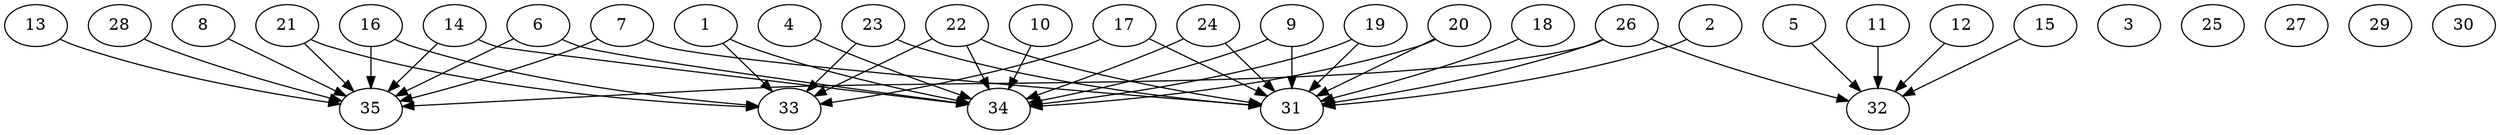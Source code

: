// DAG automatically generated by daggen at Thu Oct  3 14:05:37 2019
// ./daggen --dot -n 35 --ccr 0.4 --fat 0.9 --regular 0.7 --density 0.6 --mindata 5242880 --maxdata 52428800 
digraph G {
  1 [size="106577920", alpha="0.16", expect_size="42631168"] 
  1 -> 33 [size ="42631168"]
  1 -> 34 [size ="42631168"]
  2 [size="109570560", alpha="0.13", expect_size="43828224"] 
  2 -> 31 [size ="43828224"]
  3 [size="90391040", alpha="0.12", expect_size="36156416"] 
  4 [size="58268160", alpha="0.12", expect_size="23307264"] 
  4 -> 34 [size ="23307264"]
  5 [size="29463040", alpha="0.11", expect_size="11785216"] 
  5 -> 32 [size ="11785216"]
  6 [size="25697280", alpha="0.09", expect_size="10278912"] 
  6 -> 34 [size ="10278912"]
  6 -> 35 [size ="10278912"]
  7 [size="20482560", alpha="0.06", expect_size="8193024"] 
  7 -> 31 [size ="8193024"]
  7 -> 35 [size ="8193024"]
  8 [size="129902080", alpha="0.10", expect_size="51960832"] 
  8 -> 35 [size ="51960832"]
  9 [size="126031360", alpha="0.13", expect_size="50412544"] 
  9 -> 31 [size ="50412544"]
  9 -> 34 [size ="50412544"]
  10 [size="74636800", alpha="0.12", expect_size="29854720"] 
  10 -> 34 [size ="29854720"]
  11 [size="78320640", alpha="0.08", expect_size="31328256"] 
  11 -> 32 [size ="31328256"]
  12 [size="52531200", alpha="0.04", expect_size="21012480"] 
  12 -> 32 [size ="21012480"]
  13 [size="127244800", alpha="0.02", expect_size="50897920"] 
  13 -> 35 [size ="50897920"]
  14 [size="82831360", alpha="0.01", expect_size="33132544"] 
  14 -> 34 [size ="33132544"]
  14 -> 35 [size ="33132544"]
  15 [size="36200960", alpha="0.06", expect_size="14480384"] 
  15 -> 32 [size ="14480384"]
  16 [size="101665280", alpha="0.01", expect_size="40666112"] 
  16 -> 33 [size ="40666112"]
  16 -> 35 [size ="40666112"]
  17 [size="36584960", alpha="0.02", expect_size="14633984"] 
  17 -> 31 [size ="14633984"]
  17 -> 33 [size ="14633984"]
  18 [size="70492160", alpha="0.18", expect_size="28196864"] 
  18 -> 31 [size ="28196864"]
  19 [size="128002560", alpha="0.01", expect_size="51201024"] 
  19 -> 31 [size ="51201024"]
  19 -> 34 [size ="51201024"]
  20 [size="85288960", alpha="0.17", expect_size="34115584"] 
  20 -> 31 [size ="34115584"]
  20 -> 34 [size ="34115584"]
  21 [size="35640320", alpha="0.08", expect_size="14256128"] 
  21 -> 33 [size ="14256128"]
  21 -> 35 [size ="14256128"]
  22 [size="81807360", alpha="0.17", expect_size="32722944"] 
  22 -> 31 [size ="32722944"]
  22 -> 33 [size ="32722944"]
  22 -> 34 [size ="32722944"]
  23 [size="107251200", alpha="0.18", expect_size="42900480"] 
  23 -> 31 [size ="42900480"]
  23 -> 33 [size ="42900480"]
  24 [size="118446080", alpha="0.07", expect_size="47378432"] 
  24 -> 31 [size ="47378432"]
  24 -> 34 [size ="47378432"]
  25 [size="125045760", alpha="0.19", expect_size="50018304"] 
  26 [size="44984320", alpha="0.13", expect_size="17993728"] 
  26 -> 31 [size ="17993728"]
  26 -> 32 [size ="17993728"]
  26 -> 35 [size ="17993728"]
  27 [size="49809920", alpha="0.08", expect_size="19923968"] 
  28 [size="59735040", alpha="0.03", expect_size="23894016"] 
  28 -> 35 [size ="23894016"]
  29 [size="45547520", alpha="0.17", expect_size="18219008"] 
  30 [size="48665600", alpha="0.02", expect_size="19466240"] 
  31 [size="28482560", alpha="0.17", expect_size="11393024"] 
  32 [size="78469120", alpha="0.20", expect_size="31387648"] 
  33 [size="59161600", alpha="0.01", expect_size="23664640"] 
  34 [size="47843840", alpha="0.15", expect_size="19137536"] 
  35 [size="89679360", alpha="0.12", expect_size="35871744"] 
}
